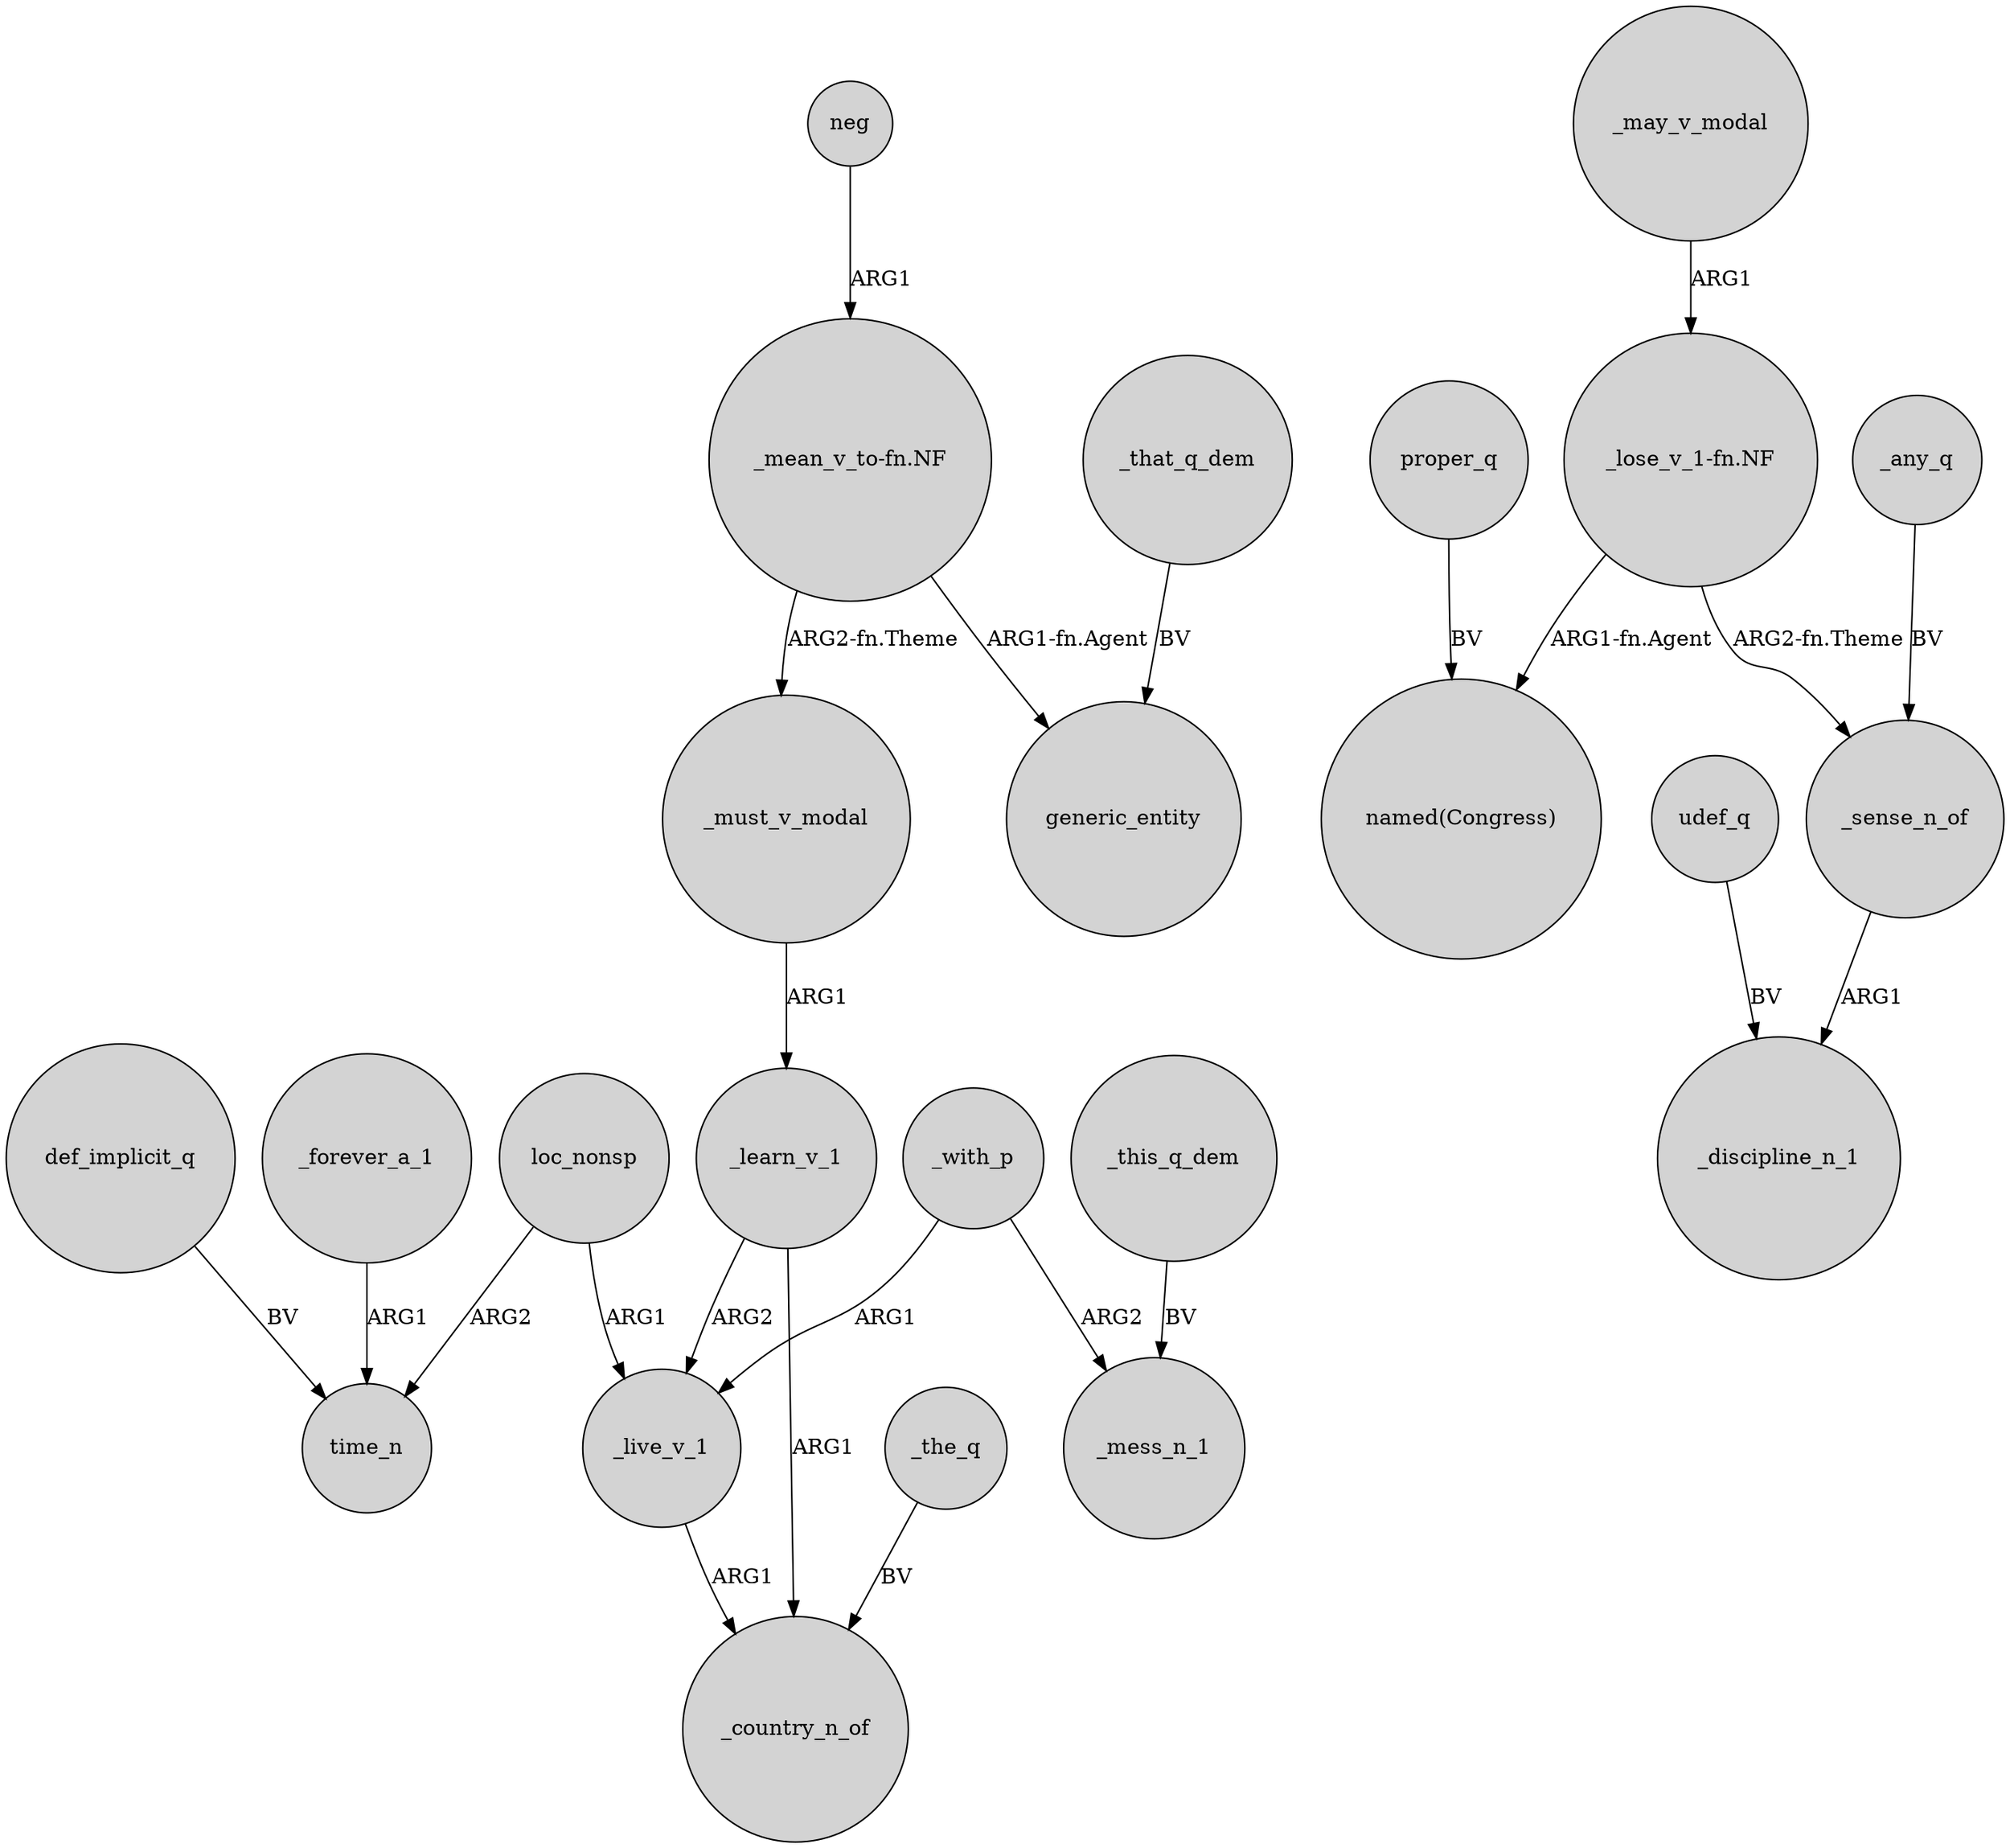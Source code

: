 digraph {
	node [shape=circle style=filled]
	_forever_a_1 -> time_n [label=ARG1]
	_this_q_dem -> _mess_n_1 [label=BV]
	"_mean_v_to-fn.NF" -> generic_entity [label="ARG1-fn.Agent"]
	_learn_v_1 -> _live_v_1 [label=ARG2]
	loc_nonsp -> _live_v_1 [label=ARG1]
	_that_q_dem -> generic_entity [label=BV]
	_learn_v_1 -> _country_n_of [label=ARG1]
	proper_q -> "named(Congress)" [label=BV]
	"_lose_v_1-fn.NF" -> _sense_n_of [label="ARG2-fn.Theme"]
	_live_v_1 -> _country_n_of [label=ARG1]
	loc_nonsp -> time_n [label=ARG2]
	udef_q -> _discipline_n_1 [label=BV]
	"_lose_v_1-fn.NF" -> "named(Congress)" [label="ARG1-fn.Agent"]
	_the_q -> _country_n_of [label=BV]
	_with_p -> _live_v_1 [label=ARG1]
	"_mean_v_to-fn.NF" -> _must_v_modal [label="ARG2-fn.Theme"]
	_must_v_modal -> _learn_v_1 [label=ARG1]
	_with_p -> _mess_n_1 [label=ARG2]
	_any_q -> _sense_n_of [label=BV]
	_may_v_modal -> "_lose_v_1-fn.NF" [label=ARG1]
	_sense_n_of -> _discipline_n_1 [label=ARG1]
	def_implicit_q -> time_n [label=BV]
	neg -> "_mean_v_to-fn.NF" [label=ARG1]
}
